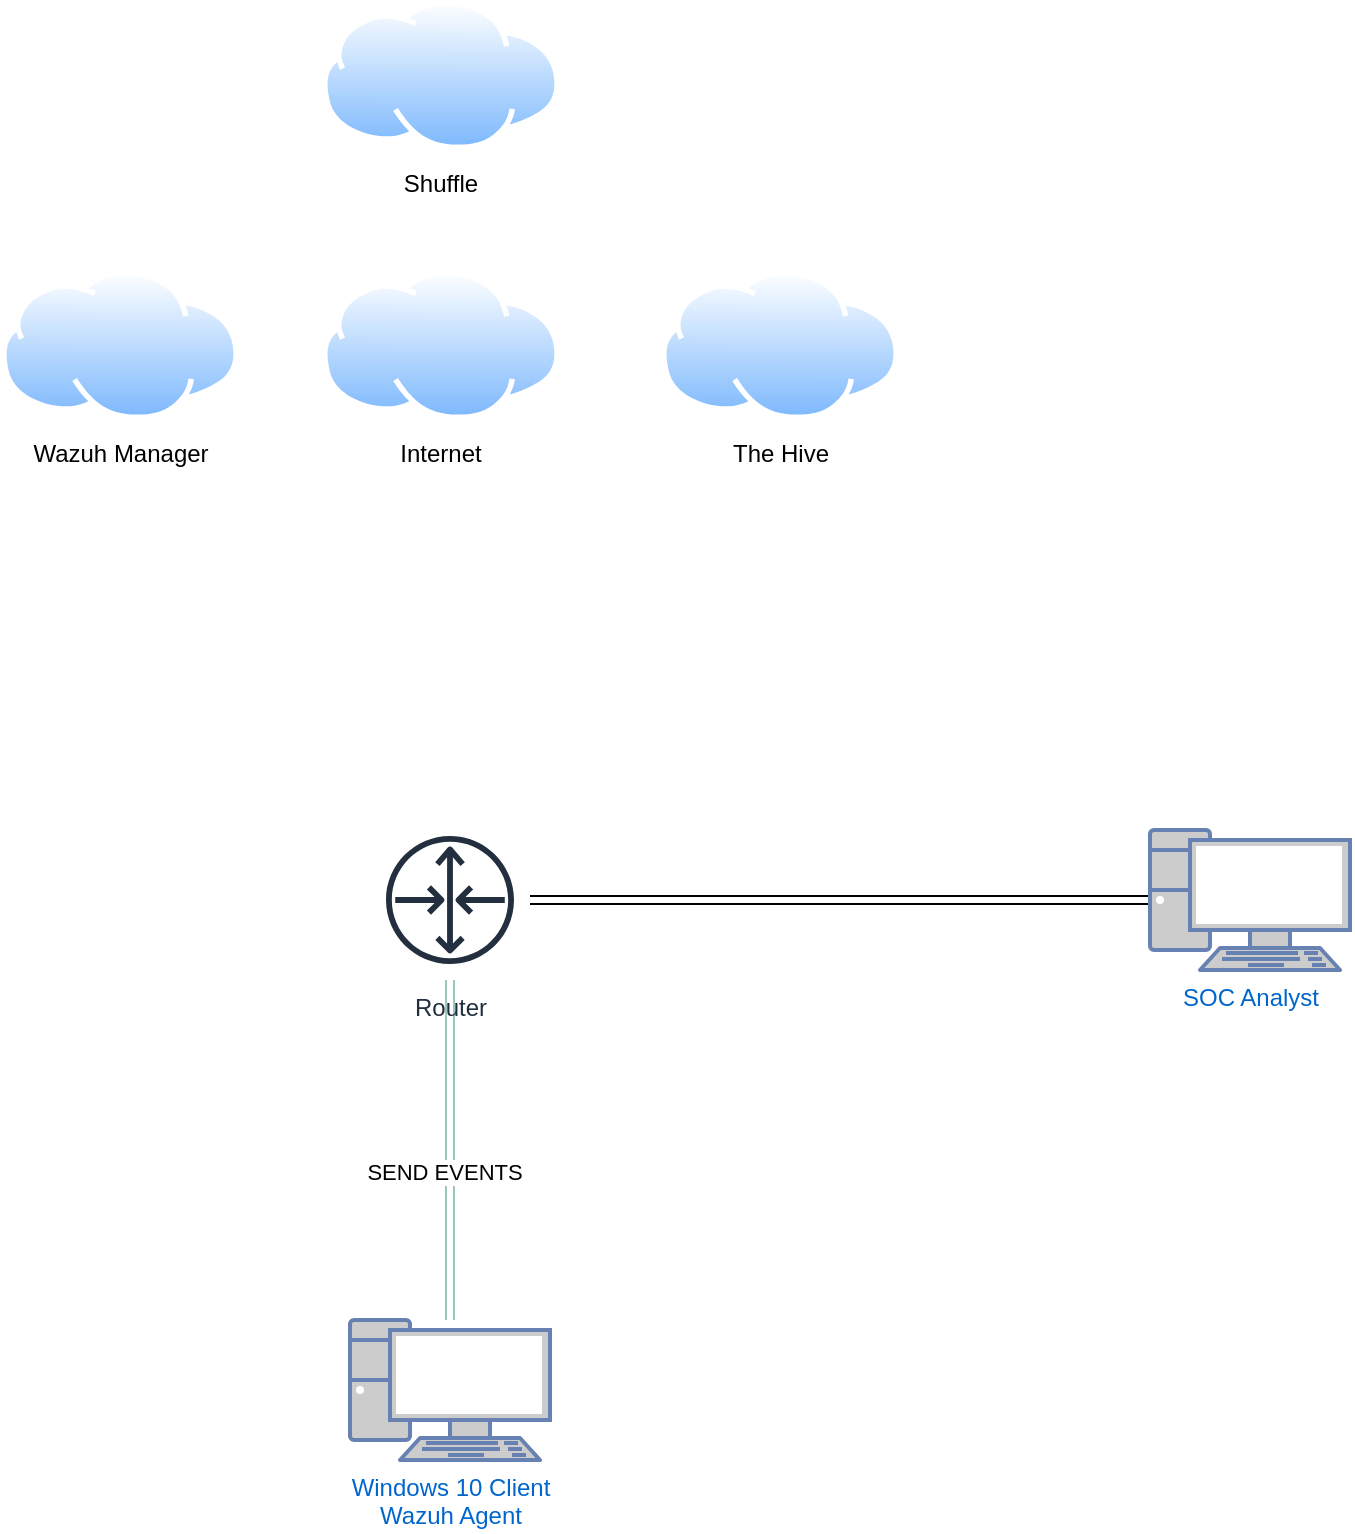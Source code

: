 <mxfile version="25.0.3">
  <diagram name="Page-1" id="822b0af5-4adb-64df-f703-e8dfc1f81529">
    <mxGraphModel dx="1035" dy="622" grid="1" gridSize="10" guides="1" tooltips="1" connect="1" arrows="1" fold="1" page="1" pageScale="1" pageWidth="1100" pageHeight="850" background="none" math="0" shadow="0">
      <root>
        <mxCell id="0" />
        <mxCell id="1" parent="0" />
        <mxCell id="zolQmmYBT3K4ZvcSS78y-8" style="edgeStyle=orthogonalEdgeStyle;rounded=0;orthogonalLoop=1;jettySize=auto;html=1;startArrow=classic;startFill=1;shape=link;strokeColor=#9AC7BF;" edge="1" parent="1" source="zolQmmYBT3K4ZvcSS78y-1" target="zolQmmYBT3K4ZvcSS78y-2">
          <mxGeometry relative="1" as="geometry" />
        </mxCell>
        <mxCell id="zolQmmYBT3K4ZvcSS78y-11" value="SEND EVENTS" style="edgeLabel;html=1;align=center;verticalAlign=middle;resizable=0;points=[];" vertex="1" connectable="0" parent="zolQmmYBT3K4ZvcSS78y-8">
          <mxGeometry x="-0.132" y="3" relative="1" as="geometry">
            <mxPoint as="offset" />
          </mxGeometry>
        </mxCell>
        <mxCell id="zolQmmYBT3K4ZvcSS78y-1" value="Windows 10 Client&lt;div&gt;Wazuh Agent&lt;/div&gt;" style="fontColor=#0066CC;verticalAlign=top;verticalLabelPosition=bottom;labelPosition=center;align=center;html=1;outlineConnect=0;fillColor=#CCCCCC;strokeColor=#6881B3;gradientColor=none;gradientDirection=north;strokeWidth=2;shape=mxgraph.networks.pc;" vertex="1" parent="1">
          <mxGeometry x="480" y="700" width="100" height="70" as="geometry" />
        </mxCell>
        <mxCell id="zolQmmYBT3K4ZvcSS78y-2" value="Router" style="sketch=0;outlineConnect=0;fontColor=#232F3E;gradientColor=none;strokeColor=#232F3E;fillColor=#ffffff;dashed=0;verticalLabelPosition=bottom;verticalAlign=top;align=center;html=1;fontSize=12;fontStyle=0;aspect=fixed;shape=mxgraph.aws4.resourceIcon;resIcon=mxgraph.aws4.router;" vertex="1" parent="1">
          <mxGeometry x="490" y="450" width="80" height="80" as="geometry" />
        </mxCell>
        <mxCell id="zolQmmYBT3K4ZvcSS78y-3" value="Internet" style="image;aspect=fixed;perimeter=ellipsePerimeter;html=1;align=center;shadow=0;dashed=0;spacingTop=3;image=img/lib/active_directory/internet_cloud.svg;" vertex="1" parent="1">
          <mxGeometry x="465.94" y="175" width="119.05" height="75" as="geometry" />
        </mxCell>
        <mxCell id="zolQmmYBT3K4ZvcSS78y-4" value="Wazuh Manager" style="image;aspect=fixed;perimeter=ellipsePerimeter;html=1;align=center;shadow=0;dashed=0;spacingTop=3;image=img/lib/active_directory/internet_cloud.svg;" vertex="1" parent="1">
          <mxGeometry x="305.47" y="175" width="119.05" height="75" as="geometry" />
        </mxCell>
        <mxCell id="zolQmmYBT3K4ZvcSS78y-5" value="The Hive" style="image;aspect=fixed;perimeter=ellipsePerimeter;html=1;align=center;shadow=0;dashed=0;spacingTop=3;image=img/lib/active_directory/internet_cloud.svg;" vertex="1" parent="1">
          <mxGeometry x="635.47" y="175" width="119.05" height="75" as="geometry" />
        </mxCell>
        <mxCell id="zolQmmYBT3K4ZvcSS78y-6" value="Shuffle" style="image;aspect=fixed;perimeter=ellipsePerimeter;html=1;align=center;shadow=0;dashed=0;spacingTop=3;image=img/lib/active_directory/internet_cloud.svg;" vertex="1" parent="1">
          <mxGeometry x="465.94" y="40" width="119.05" height="75" as="geometry" />
        </mxCell>
        <mxCell id="zolQmmYBT3K4ZvcSS78y-9" style="edgeStyle=orthogonalEdgeStyle;rounded=0;orthogonalLoop=1;jettySize=auto;html=1;startArrow=classic;startFill=1;shape=link;" edge="1" parent="1" source="zolQmmYBT3K4ZvcSS78y-7" target="zolQmmYBT3K4ZvcSS78y-2">
          <mxGeometry relative="1" as="geometry" />
        </mxCell>
        <mxCell id="zolQmmYBT3K4ZvcSS78y-7" value="SOC Analyst" style="fontColor=#0066CC;verticalAlign=top;verticalLabelPosition=bottom;labelPosition=center;align=center;html=1;outlineConnect=0;fillColor=#CCCCCC;strokeColor=#6881B3;gradientColor=none;gradientDirection=north;strokeWidth=2;shape=mxgraph.networks.pc;" vertex="1" parent="1">
          <mxGeometry x="880" y="455" width="100" height="70" as="geometry" />
        </mxCell>
      </root>
    </mxGraphModel>
  </diagram>
</mxfile>
